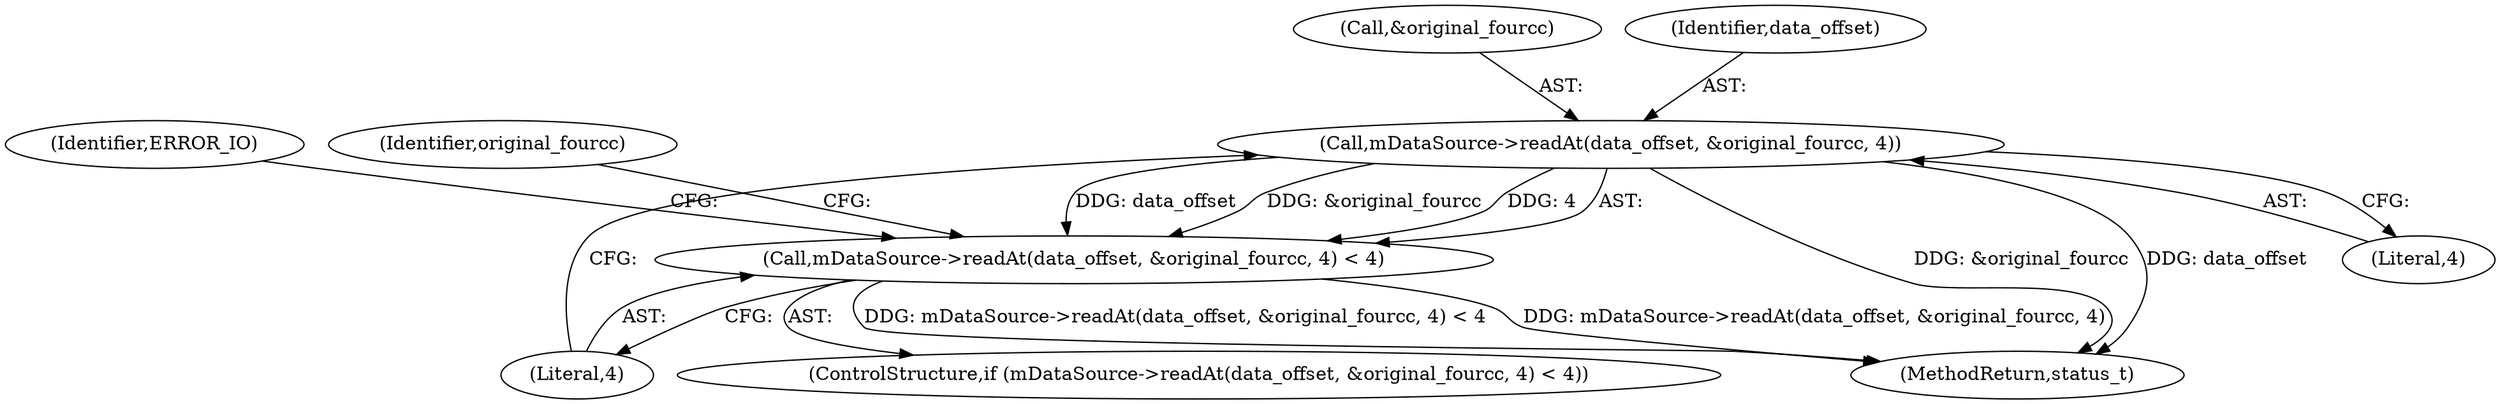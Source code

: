 digraph "0_Android_f81038006b4c59a5a148dcad887371206033c28f_2@API" {
"1000851" [label="(Call,mDataSource->readAt(data_offset, &original_fourcc, 4))"];
"1000850" [label="(Call,mDataSource->readAt(data_offset, &original_fourcc, 4) < 4)"];
"1000850" [label="(Call,mDataSource->readAt(data_offset, &original_fourcc, 4) < 4)"];
"1000859" [label="(Identifier,ERROR_IO)"];
"1000861" [label="(Identifier,original_fourcc)"];
"1000853" [label="(Call,&original_fourcc)"];
"1000851" [label="(Call,mDataSource->readAt(data_offset, &original_fourcc, 4))"];
"1003289" [label="(MethodReturn,status_t)"];
"1000856" [label="(Literal,4)"];
"1000852" [label="(Identifier,data_offset)"];
"1000849" [label="(ControlStructure,if (mDataSource->readAt(data_offset, &original_fourcc, 4) < 4))"];
"1000855" [label="(Literal,4)"];
"1000851" -> "1000850"  [label="AST: "];
"1000851" -> "1000855"  [label="CFG: "];
"1000852" -> "1000851"  [label="AST: "];
"1000853" -> "1000851"  [label="AST: "];
"1000855" -> "1000851"  [label="AST: "];
"1000856" -> "1000851"  [label="CFG: "];
"1000851" -> "1003289"  [label="DDG: &original_fourcc"];
"1000851" -> "1003289"  [label="DDG: data_offset"];
"1000851" -> "1000850"  [label="DDG: data_offset"];
"1000851" -> "1000850"  [label="DDG: &original_fourcc"];
"1000851" -> "1000850"  [label="DDG: 4"];
"1000850" -> "1000849"  [label="AST: "];
"1000850" -> "1000856"  [label="CFG: "];
"1000856" -> "1000850"  [label="AST: "];
"1000859" -> "1000850"  [label="CFG: "];
"1000861" -> "1000850"  [label="CFG: "];
"1000850" -> "1003289"  [label="DDG: mDataSource->readAt(data_offset, &original_fourcc, 4)"];
"1000850" -> "1003289"  [label="DDG: mDataSource->readAt(data_offset, &original_fourcc, 4) < 4"];
}

